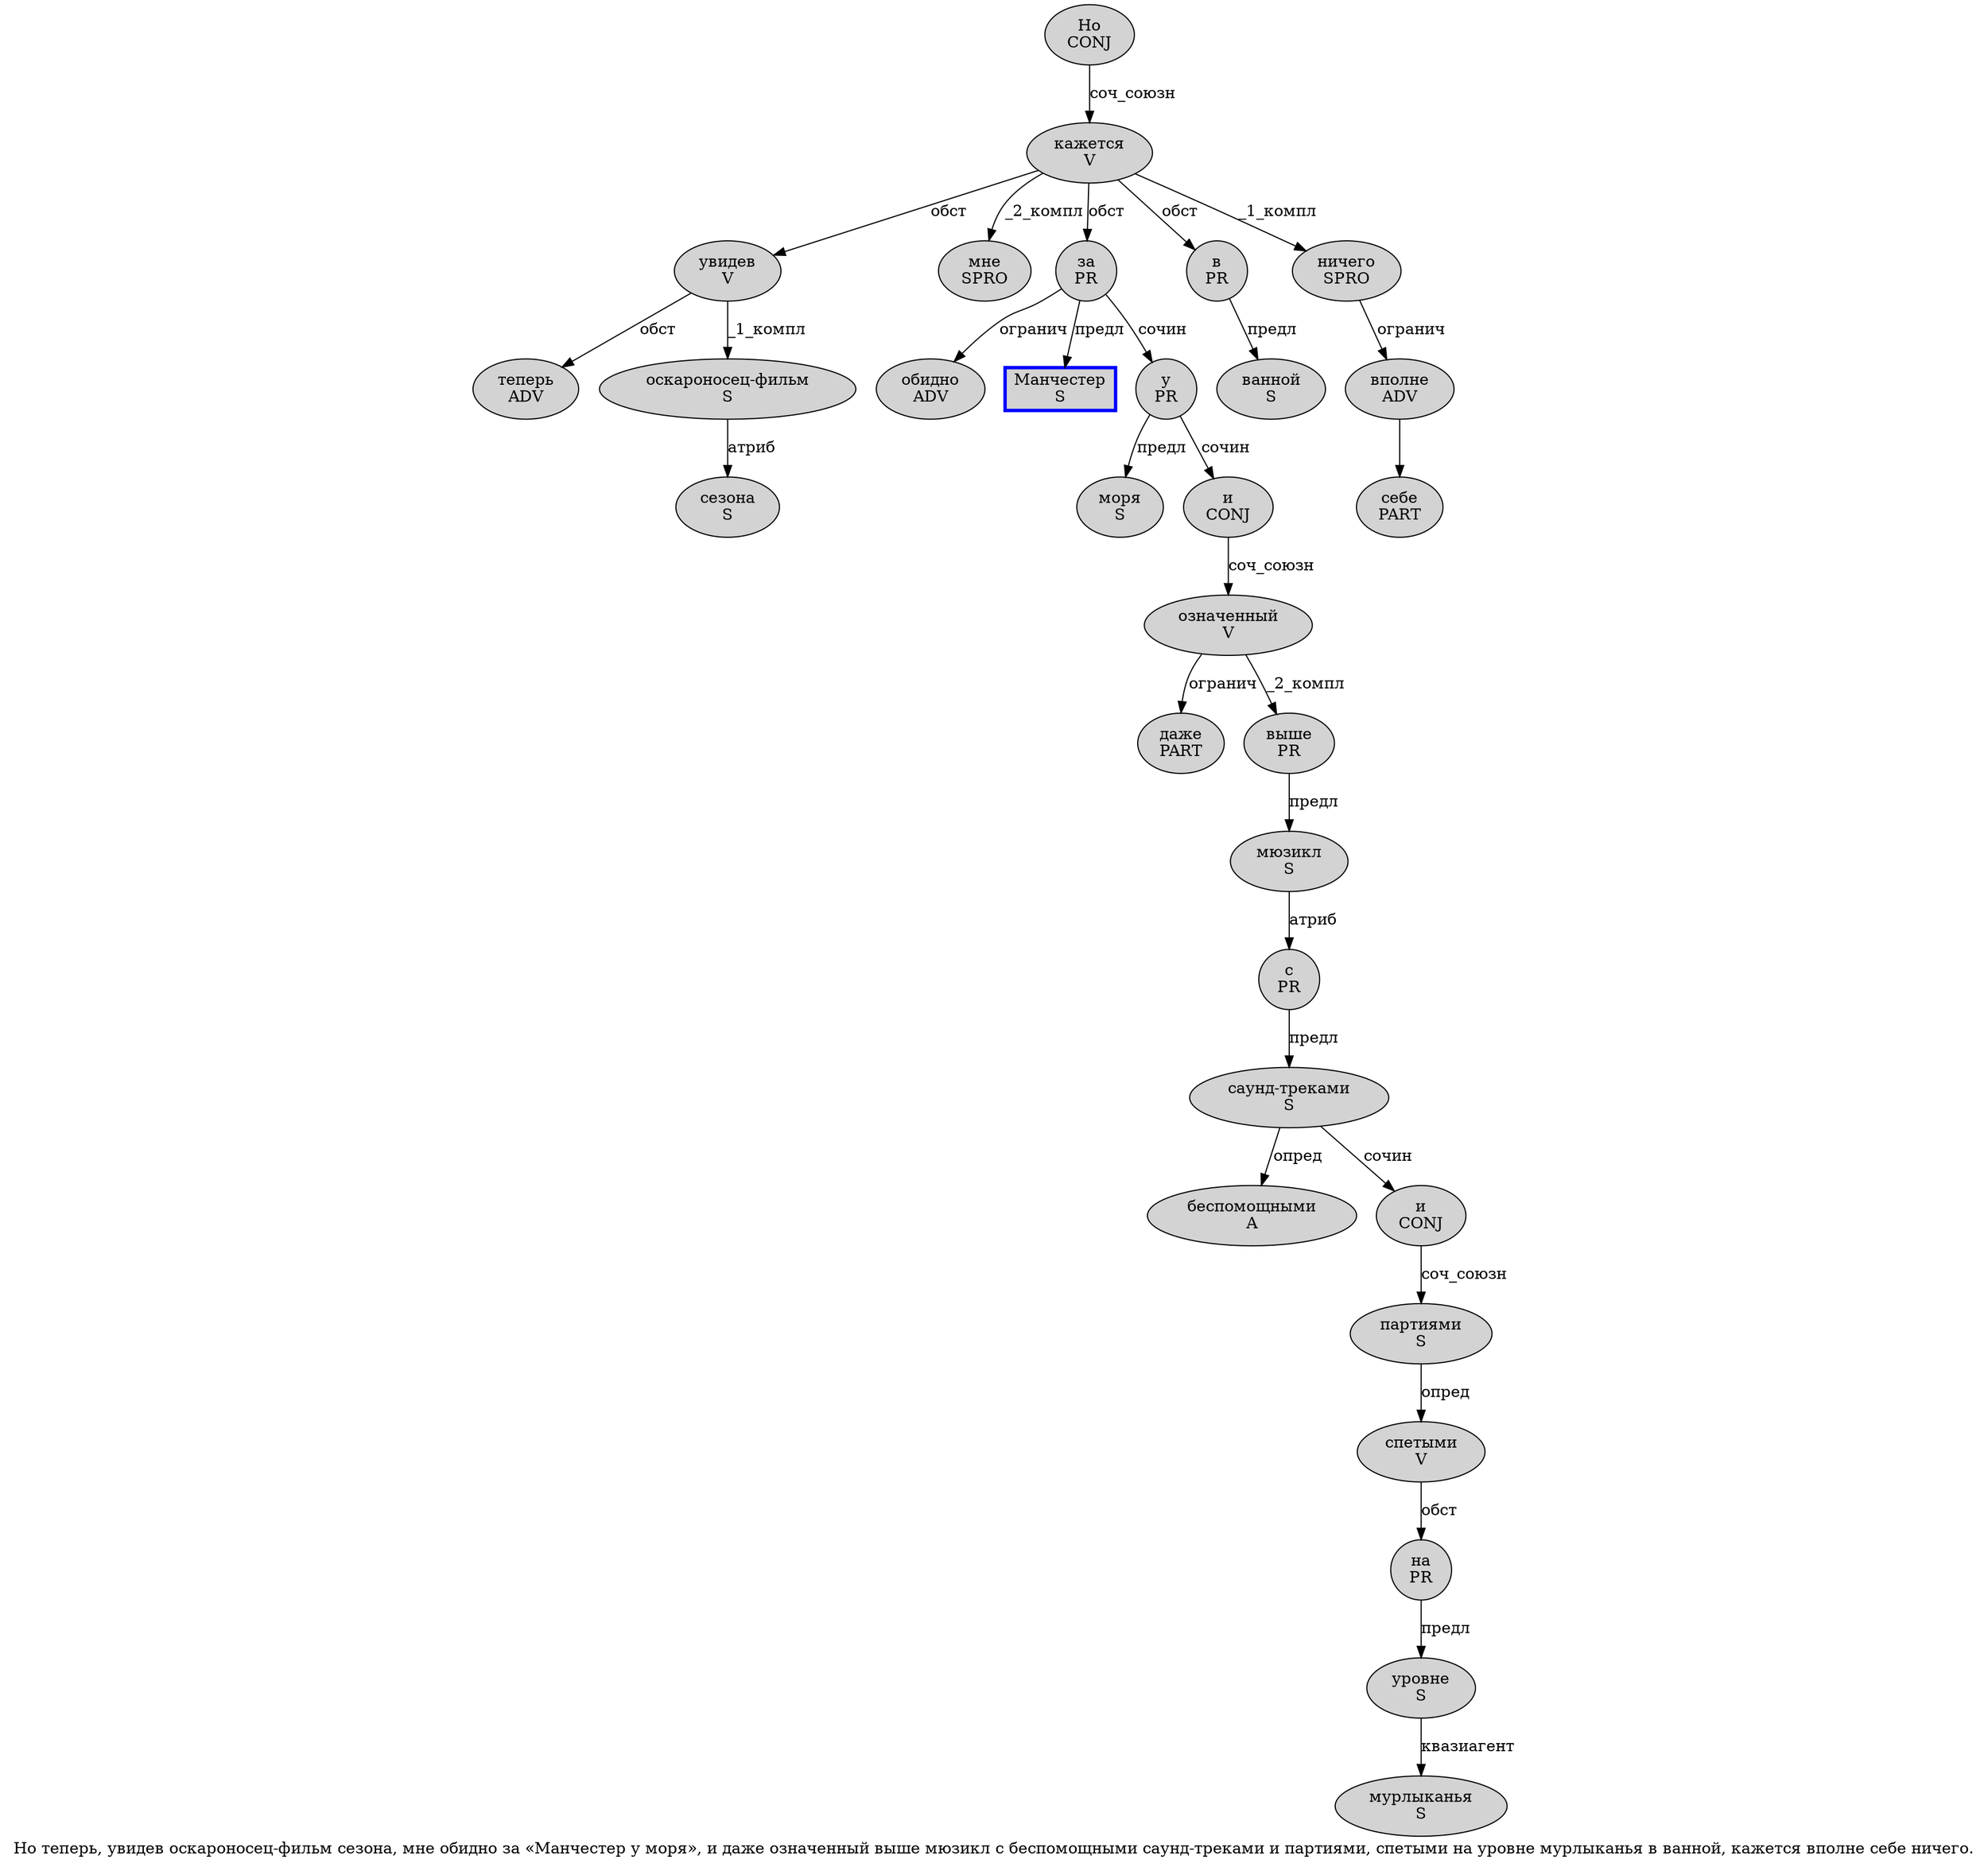 digraph SENTENCE_4093 {
	graph [label="Но теперь, увидев оскароносец-фильм сезона, мне обидно за «Манчестер у моря», и даже означенный выше мюзикл с беспомощными саунд-треками и партиями, спетыми на уровне мурлыканья в ванной, кажется вполне себе ничего."]
	node [style=filled]
		0 [label="Но
CONJ" color="" fillcolor=lightgray penwidth=1 shape=ellipse]
		1 [label="теперь
ADV" color="" fillcolor=lightgray penwidth=1 shape=ellipse]
		3 [label="увидев
V" color="" fillcolor=lightgray penwidth=1 shape=ellipse]
		4 [label="оскароносец-фильм
S" color="" fillcolor=lightgray penwidth=1 shape=ellipse]
		5 [label="сезона
S" color="" fillcolor=lightgray penwidth=1 shape=ellipse]
		7 [label="мне
SPRO" color="" fillcolor=lightgray penwidth=1 shape=ellipse]
		8 [label="обидно
ADV" color="" fillcolor=lightgray penwidth=1 shape=ellipse]
		9 [label="за
PR" color="" fillcolor=lightgray penwidth=1 shape=ellipse]
		11 [label="Манчестер
S" color=blue fillcolor=lightgray penwidth=3 shape=box]
		12 [label="у
PR" color="" fillcolor=lightgray penwidth=1 shape=ellipse]
		13 [label="моря
S" color="" fillcolor=lightgray penwidth=1 shape=ellipse]
		16 [label="и
CONJ" color="" fillcolor=lightgray penwidth=1 shape=ellipse]
		17 [label="даже
PART" color="" fillcolor=lightgray penwidth=1 shape=ellipse]
		18 [label="означенный
V" color="" fillcolor=lightgray penwidth=1 shape=ellipse]
		19 [label="выше
PR" color="" fillcolor=lightgray penwidth=1 shape=ellipse]
		20 [label="мюзикл
S" color="" fillcolor=lightgray penwidth=1 shape=ellipse]
		21 [label="с
PR" color="" fillcolor=lightgray penwidth=1 shape=ellipse]
		22 [label="беспомощными
A" color="" fillcolor=lightgray penwidth=1 shape=ellipse]
		23 [label="саунд-треками
S" color="" fillcolor=lightgray penwidth=1 shape=ellipse]
		24 [label="и
CONJ" color="" fillcolor=lightgray penwidth=1 shape=ellipse]
		25 [label="партиями
S" color="" fillcolor=lightgray penwidth=1 shape=ellipse]
		27 [label="спетыми
V" color="" fillcolor=lightgray penwidth=1 shape=ellipse]
		28 [label="на
PR" color="" fillcolor=lightgray penwidth=1 shape=ellipse]
		29 [label="уровне
S" color="" fillcolor=lightgray penwidth=1 shape=ellipse]
		30 [label="мурлыканья
S" color="" fillcolor=lightgray penwidth=1 shape=ellipse]
		31 [label="в
PR" color="" fillcolor=lightgray penwidth=1 shape=ellipse]
		32 [label="ванной
S" color="" fillcolor=lightgray penwidth=1 shape=ellipse]
		34 [label="кажется
V" color="" fillcolor=lightgray penwidth=1 shape=ellipse]
		35 [label="вполне
ADV" color="" fillcolor=lightgray penwidth=1 shape=ellipse]
		36 [label="себе
PART" color="" fillcolor=lightgray penwidth=1 shape=ellipse]
		37 [label="ничего
SPRO" color="" fillcolor=lightgray penwidth=1 shape=ellipse]
			9 -> 8 [label="огранич"]
			9 -> 11 [label="предл"]
			9 -> 12 [label="сочин"]
			19 -> 20 [label="предл"]
			3 -> 1 [label="обст"]
			3 -> 4 [label="_1_компл"]
			12 -> 13 [label="предл"]
			12 -> 16 [label="сочин"]
			20 -> 21 [label="атриб"]
			34 -> 3 [label="обст"]
			34 -> 7 [label="_2_компл"]
			34 -> 9 [label="обст"]
			34 -> 31 [label="обст"]
			34 -> 37 [label="_1_компл"]
			27 -> 28 [label="обст"]
			35 -> 36
			16 -> 18 [label="соч_союзн"]
			28 -> 29 [label="предл"]
			0 -> 34 [label="соч_союзн"]
			31 -> 32 [label="предл"]
			25 -> 27 [label="опред"]
			4 -> 5 [label="атриб"]
			24 -> 25 [label="соч_союзн"]
			21 -> 23 [label="предл"]
			23 -> 22 [label="опред"]
			23 -> 24 [label="сочин"]
			29 -> 30 [label="квазиагент"]
			37 -> 35 [label="огранич"]
			18 -> 17 [label="огранич"]
			18 -> 19 [label="_2_компл"]
}